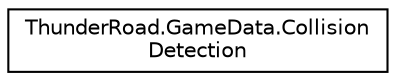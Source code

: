 digraph "Graphical Class Hierarchy"
{
 // LATEX_PDF_SIZE
  edge [fontname="Helvetica",fontsize="10",labelfontname="Helvetica",labelfontsize="10"];
  node [fontname="Helvetica",fontsize="10",shape=record];
  rankdir="LR";
  Node0 [label="ThunderRoad.GameData.Collision\lDetection",height=0.2,width=0.4,color="black", fillcolor="white", style="filled",URL="$class_thunder_road_1_1_game_data_1_1_collision_detection.html",tooltip="Class CollisionDetection."];
}
